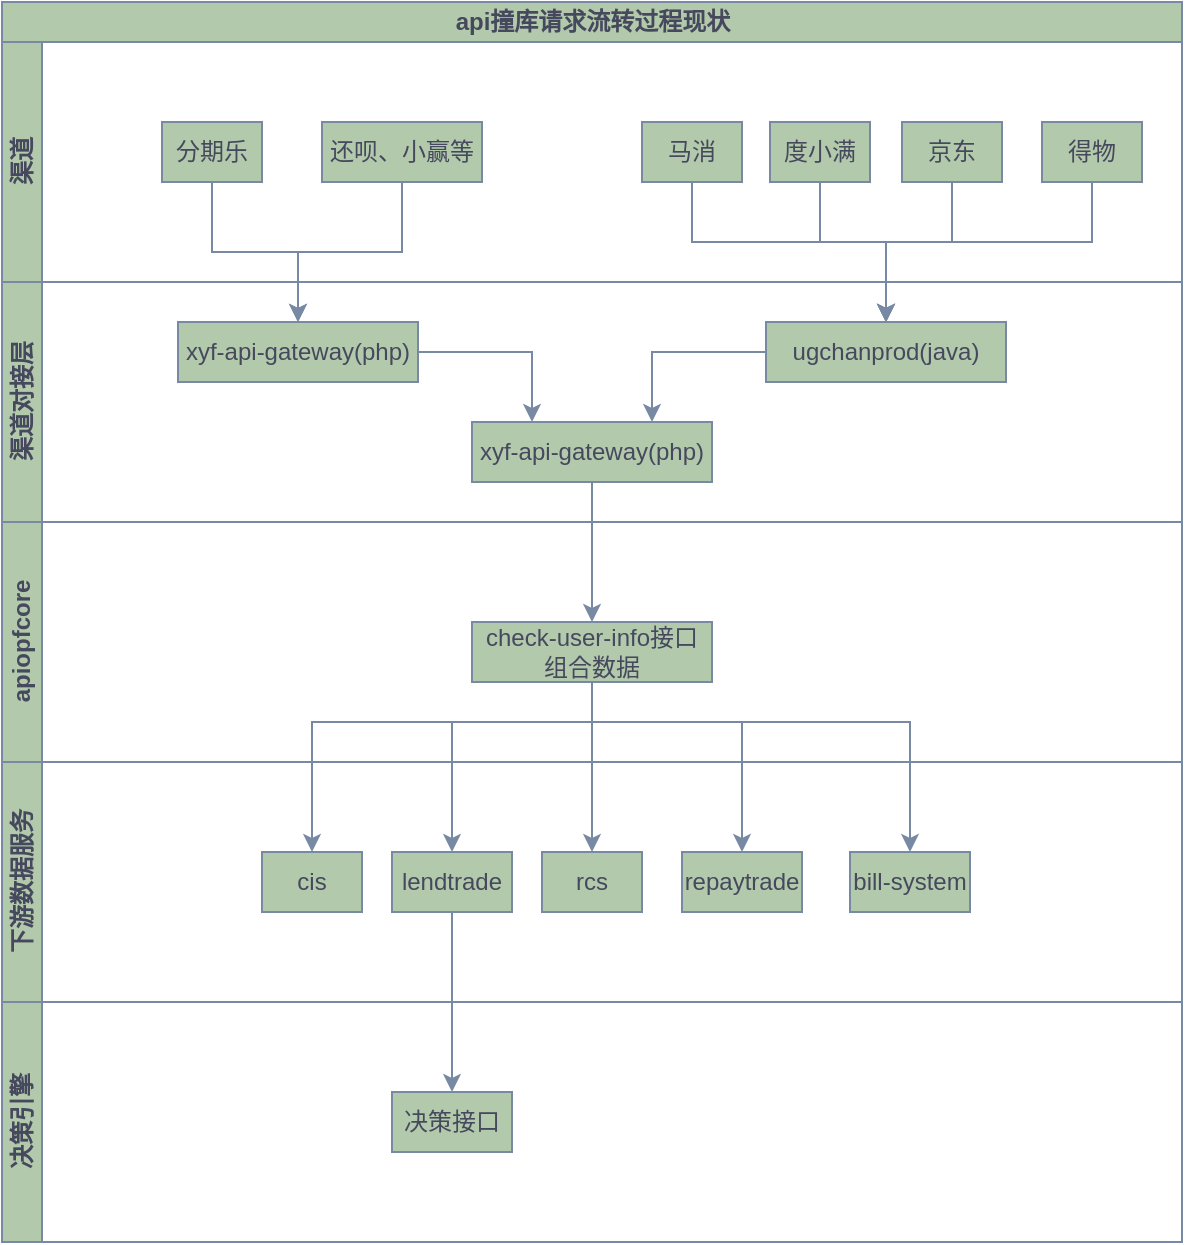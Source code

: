 <mxfile version="26.0.6">
  <diagram name="第 1 页" id="Rif8_gGGM_YZw1qzkaLH">
    <mxGraphModel dx="387" dy="238" grid="1" gridSize="10" guides="1" tooltips="1" connect="1" arrows="1" fold="1" page="1" pageScale="1" pageWidth="827" pageHeight="1169" math="0" shadow="0">
      <root>
        <mxCell id="0" />
        <mxCell id="1" parent="0" />
        <mxCell id="P5W1-HMABrKcuVaZT1bK-5" value="api撞库请求流转过程现状" style="swimlane;childLayout=stackLayout;resizeParent=1;resizeParentMax=0;horizontal=1;startSize=20;horizontalStack=0;html=1;strokeColor=#788AA3;fontColor=#46495D;fillColor=#B2C9AB;" vertex="1" parent="1">
          <mxGeometry x="30" y="300" width="590" height="620" as="geometry" />
        </mxCell>
        <mxCell id="P5W1-HMABrKcuVaZT1bK-16" value="渠道" style="swimlane;startSize=20;horizontal=0;html=1;strokeColor=#788AA3;fontColor=#46495D;fillColor=#B2C9AB;" vertex="1" parent="P5W1-HMABrKcuVaZT1bK-5">
          <mxGeometry y="20" width="590" height="120" as="geometry" />
        </mxCell>
        <mxCell id="P5W1-HMABrKcuVaZT1bK-17" value="分期乐" style="rounded=0;whiteSpace=wrap;html=1;strokeColor=#788AA3;fontColor=#46495D;fillColor=#B2C9AB;" vertex="1" parent="P5W1-HMABrKcuVaZT1bK-16">
          <mxGeometry x="80" y="40" width="50" height="30" as="geometry" />
        </mxCell>
        <mxCell id="P5W1-HMABrKcuVaZT1bK-18" value="还呗、小赢等" style="rounded=0;whiteSpace=wrap;html=1;strokeColor=#788AA3;fontColor=#46495D;fillColor=#B2C9AB;" vertex="1" parent="P5W1-HMABrKcuVaZT1bK-16">
          <mxGeometry x="160" y="40" width="80" height="30" as="geometry" />
        </mxCell>
        <mxCell id="P5W1-HMABrKcuVaZT1bK-21" value="马消" style="rounded=0;whiteSpace=wrap;html=1;strokeColor=#788AA3;fontColor=#46495D;fillColor=#B2C9AB;" vertex="1" parent="P5W1-HMABrKcuVaZT1bK-16">
          <mxGeometry x="320" y="40" width="50" height="30" as="geometry" />
        </mxCell>
        <mxCell id="P5W1-HMABrKcuVaZT1bK-22" value="度小满" style="rounded=0;whiteSpace=wrap;html=1;strokeColor=#788AA3;fontColor=#46495D;fillColor=#B2C9AB;" vertex="1" parent="P5W1-HMABrKcuVaZT1bK-16">
          <mxGeometry x="384" y="40" width="50" height="30" as="geometry" />
        </mxCell>
        <mxCell id="P5W1-HMABrKcuVaZT1bK-23" value="京东" style="rounded=0;whiteSpace=wrap;html=1;strokeColor=#788AA3;fontColor=#46495D;fillColor=#B2C9AB;" vertex="1" parent="P5W1-HMABrKcuVaZT1bK-16">
          <mxGeometry x="450" y="40" width="50" height="30" as="geometry" />
        </mxCell>
        <mxCell id="P5W1-HMABrKcuVaZT1bK-24" value="得物" style="rounded=0;whiteSpace=wrap;html=1;strokeColor=#788AA3;fontColor=#46495D;fillColor=#B2C9AB;" vertex="1" parent="P5W1-HMABrKcuVaZT1bK-16">
          <mxGeometry x="520" y="40" width="50" height="30" as="geometry" />
        </mxCell>
        <mxCell id="P5W1-HMABrKcuVaZT1bK-6" value="渠道对接层" style="swimlane;startSize=20;horizontal=0;html=1;strokeColor=#788AA3;fontColor=#46495D;fillColor=#B2C9AB;" vertex="1" parent="P5W1-HMABrKcuVaZT1bK-5">
          <mxGeometry y="140" width="590" height="120" as="geometry" />
        </mxCell>
        <mxCell id="P5W1-HMABrKcuVaZT1bK-15" style="edgeStyle=orthogonalEdgeStyle;rounded=0;orthogonalLoop=1;jettySize=auto;html=1;entryX=0.25;entryY=0;entryDx=0;entryDy=0;strokeColor=#788AA3;fontColor=#46495D;fillColor=#B2C9AB;" edge="1" parent="P5W1-HMABrKcuVaZT1bK-6" source="P5W1-HMABrKcuVaZT1bK-10" target="P5W1-HMABrKcuVaZT1bK-12">
          <mxGeometry relative="1" as="geometry" />
        </mxCell>
        <mxCell id="P5W1-HMABrKcuVaZT1bK-10" value="xyf-api-gateway(php)" style="rounded=0;whiteSpace=wrap;html=1;strokeColor=#788AA3;fontColor=#46495D;fillColor=#B2C9AB;" vertex="1" parent="P5W1-HMABrKcuVaZT1bK-6">
          <mxGeometry x="88" y="20" width="120" height="30" as="geometry" />
        </mxCell>
        <mxCell id="P5W1-HMABrKcuVaZT1bK-11" value="ugchanprod(java)" style="rounded=0;whiteSpace=wrap;html=1;strokeColor=#788AA3;fontColor=#46495D;fillColor=#B2C9AB;" vertex="1" parent="P5W1-HMABrKcuVaZT1bK-6">
          <mxGeometry x="382" y="20" width="120" height="30" as="geometry" />
        </mxCell>
        <mxCell id="P5W1-HMABrKcuVaZT1bK-12" value="xyf-api-gateway(php)" style="rounded=0;whiteSpace=wrap;html=1;strokeColor=#788AA3;fontColor=#46495D;fillColor=#B2C9AB;" vertex="1" parent="P5W1-HMABrKcuVaZT1bK-6">
          <mxGeometry x="235" y="70" width="120" height="30" as="geometry" />
        </mxCell>
        <mxCell id="P5W1-HMABrKcuVaZT1bK-14" style="edgeStyle=orthogonalEdgeStyle;rounded=0;orthogonalLoop=1;jettySize=auto;html=1;entryX=0.75;entryY=0;entryDx=0;entryDy=0;strokeColor=#788AA3;fontColor=#46495D;fillColor=#B2C9AB;" edge="1" parent="P5W1-HMABrKcuVaZT1bK-6" source="P5W1-HMABrKcuVaZT1bK-11" target="P5W1-HMABrKcuVaZT1bK-12">
          <mxGeometry relative="1" as="geometry" />
        </mxCell>
        <mxCell id="P5W1-HMABrKcuVaZT1bK-7" value="apiopfcore" style="swimlane;startSize=20;horizontal=0;html=1;strokeColor=#788AA3;fontColor=#46495D;fillColor=#B2C9AB;" vertex="1" parent="P5W1-HMABrKcuVaZT1bK-5">
          <mxGeometry y="260" width="590" height="120" as="geometry" />
        </mxCell>
        <mxCell id="P5W1-HMABrKcuVaZT1bK-29" value="check-user-info接口组合数据" style="rounded=0;whiteSpace=wrap;html=1;strokeColor=#788AA3;fontColor=#46495D;fillColor=#B2C9AB;" vertex="1" parent="P5W1-HMABrKcuVaZT1bK-7">
          <mxGeometry x="235" y="50" width="120" height="30" as="geometry" />
        </mxCell>
        <mxCell id="P5W1-HMABrKcuVaZT1bK-8" value="下游数据服务" style="swimlane;startSize=20;horizontal=0;html=1;strokeColor=#788AA3;fontColor=#46495D;fillColor=#B2C9AB;" vertex="1" parent="P5W1-HMABrKcuVaZT1bK-5">
          <mxGeometry y="380" width="590" height="120" as="geometry" />
        </mxCell>
        <mxCell id="P5W1-HMABrKcuVaZT1bK-30" value="cis" style="rounded=0;whiteSpace=wrap;html=1;strokeColor=#788AA3;fontColor=#46495D;fillColor=#B2C9AB;" vertex="1" parent="P5W1-HMABrKcuVaZT1bK-8">
          <mxGeometry x="130" y="45" width="50" height="30" as="geometry" />
        </mxCell>
        <mxCell id="P5W1-HMABrKcuVaZT1bK-31" value="lendtrade" style="rounded=0;whiteSpace=wrap;html=1;strokeColor=#788AA3;fontColor=#46495D;fillColor=#B2C9AB;" vertex="1" parent="P5W1-HMABrKcuVaZT1bK-8">
          <mxGeometry x="195" y="45" width="60" height="30" as="geometry" />
        </mxCell>
        <mxCell id="P5W1-HMABrKcuVaZT1bK-32" value="rcs" style="rounded=0;whiteSpace=wrap;html=1;strokeColor=#788AA3;fontColor=#46495D;fillColor=#B2C9AB;" vertex="1" parent="P5W1-HMABrKcuVaZT1bK-8">
          <mxGeometry x="270" y="45" width="50" height="30" as="geometry" />
        </mxCell>
        <mxCell id="P5W1-HMABrKcuVaZT1bK-33" value="repaytrade" style="rounded=0;whiteSpace=wrap;html=1;strokeColor=#788AA3;fontColor=#46495D;fillColor=#B2C9AB;" vertex="1" parent="P5W1-HMABrKcuVaZT1bK-8">
          <mxGeometry x="340" y="45" width="60" height="30" as="geometry" />
        </mxCell>
        <mxCell id="P5W1-HMABrKcuVaZT1bK-34" value="bill-system" style="rounded=0;whiteSpace=wrap;html=1;strokeColor=#788AA3;fontColor=#46495D;fillColor=#B2C9AB;" vertex="1" parent="P5W1-HMABrKcuVaZT1bK-8">
          <mxGeometry x="424" y="45" width="60" height="30" as="geometry" />
        </mxCell>
        <mxCell id="P5W1-HMABrKcuVaZT1bK-9" value="决策引擎" style="swimlane;startSize=20;horizontal=0;html=1;strokeColor=#788AA3;fontColor=#46495D;fillColor=#B2C9AB;" vertex="1" parent="P5W1-HMABrKcuVaZT1bK-5">
          <mxGeometry y="500" width="590" height="120" as="geometry" />
        </mxCell>
        <mxCell id="P5W1-HMABrKcuVaZT1bK-41" value="决策接口" style="rounded=0;whiteSpace=wrap;html=1;strokeColor=#788AA3;fontColor=#46495D;fillColor=#B2C9AB;" vertex="1" parent="P5W1-HMABrKcuVaZT1bK-9">
          <mxGeometry x="195" y="45" width="60" height="30" as="geometry" />
        </mxCell>
        <mxCell id="P5W1-HMABrKcuVaZT1bK-19" style="edgeStyle=orthogonalEdgeStyle;rounded=0;orthogonalLoop=1;jettySize=auto;html=1;entryX=0.5;entryY=0;entryDx=0;entryDy=0;strokeColor=#788AA3;fontColor=#46495D;fillColor=#B2C9AB;" edge="1" parent="P5W1-HMABrKcuVaZT1bK-5" source="P5W1-HMABrKcuVaZT1bK-17" target="P5W1-HMABrKcuVaZT1bK-10">
          <mxGeometry relative="1" as="geometry" />
        </mxCell>
        <mxCell id="P5W1-HMABrKcuVaZT1bK-20" style="edgeStyle=orthogonalEdgeStyle;rounded=0;orthogonalLoop=1;jettySize=auto;html=1;entryX=0.5;entryY=0;entryDx=0;entryDy=0;strokeColor=#788AA3;fontColor=#46495D;fillColor=#B2C9AB;" edge="1" parent="P5W1-HMABrKcuVaZT1bK-5" source="P5W1-HMABrKcuVaZT1bK-18" target="P5W1-HMABrKcuVaZT1bK-10">
          <mxGeometry relative="1" as="geometry" />
        </mxCell>
        <mxCell id="P5W1-HMABrKcuVaZT1bK-35" style="edgeStyle=orthogonalEdgeStyle;rounded=0;orthogonalLoop=1;jettySize=auto;html=1;entryX=0.5;entryY=0;entryDx=0;entryDy=0;strokeColor=#788AA3;fontColor=#46495D;fillColor=#B2C9AB;" edge="1" parent="P5W1-HMABrKcuVaZT1bK-5" source="P5W1-HMABrKcuVaZT1bK-12" target="P5W1-HMABrKcuVaZT1bK-29">
          <mxGeometry relative="1" as="geometry" />
        </mxCell>
        <mxCell id="P5W1-HMABrKcuVaZT1bK-36" style="edgeStyle=orthogonalEdgeStyle;rounded=0;orthogonalLoop=1;jettySize=auto;html=1;entryX=0.5;entryY=0;entryDx=0;entryDy=0;strokeColor=#788AA3;fontColor=#46495D;fillColor=#B2C9AB;" edge="1" parent="P5W1-HMABrKcuVaZT1bK-5" source="P5W1-HMABrKcuVaZT1bK-29" target="P5W1-HMABrKcuVaZT1bK-32">
          <mxGeometry relative="1" as="geometry" />
        </mxCell>
        <mxCell id="P5W1-HMABrKcuVaZT1bK-37" style="edgeStyle=orthogonalEdgeStyle;rounded=0;orthogonalLoop=1;jettySize=auto;html=1;strokeColor=#788AA3;fontColor=#46495D;fillColor=#B2C9AB;" edge="1" parent="P5W1-HMABrKcuVaZT1bK-5" source="P5W1-HMABrKcuVaZT1bK-29" target="P5W1-HMABrKcuVaZT1bK-30">
          <mxGeometry relative="1" as="geometry">
            <Array as="points">
              <mxPoint x="295" y="360" />
              <mxPoint x="155" y="360" />
            </Array>
          </mxGeometry>
        </mxCell>
        <mxCell id="P5W1-HMABrKcuVaZT1bK-38" style="edgeStyle=orthogonalEdgeStyle;rounded=0;orthogonalLoop=1;jettySize=auto;html=1;entryX=0.5;entryY=0;entryDx=0;entryDy=0;strokeColor=#788AA3;fontColor=#46495D;fillColor=#B2C9AB;" edge="1" parent="P5W1-HMABrKcuVaZT1bK-5" source="P5W1-HMABrKcuVaZT1bK-29" target="P5W1-HMABrKcuVaZT1bK-31">
          <mxGeometry relative="1" as="geometry">
            <Array as="points">
              <mxPoint x="295" y="360" />
              <mxPoint x="225" y="360" />
            </Array>
          </mxGeometry>
        </mxCell>
        <mxCell id="P5W1-HMABrKcuVaZT1bK-39" style="edgeStyle=orthogonalEdgeStyle;rounded=0;orthogonalLoop=1;jettySize=auto;html=1;entryX=0.5;entryY=0;entryDx=0;entryDy=0;strokeColor=#788AA3;fontColor=#46495D;fillColor=#B2C9AB;" edge="1" parent="P5W1-HMABrKcuVaZT1bK-5" source="P5W1-HMABrKcuVaZT1bK-29" target="P5W1-HMABrKcuVaZT1bK-33">
          <mxGeometry relative="1" as="geometry">
            <Array as="points">
              <mxPoint x="295" y="360" />
              <mxPoint x="370" y="360" />
            </Array>
          </mxGeometry>
        </mxCell>
        <mxCell id="P5W1-HMABrKcuVaZT1bK-40" style="edgeStyle=orthogonalEdgeStyle;rounded=0;orthogonalLoop=1;jettySize=auto;html=1;strokeColor=#788AA3;fontColor=#46495D;fillColor=#B2C9AB;" edge="1" parent="P5W1-HMABrKcuVaZT1bK-5" source="P5W1-HMABrKcuVaZT1bK-29" target="P5W1-HMABrKcuVaZT1bK-34">
          <mxGeometry relative="1" as="geometry">
            <Array as="points">
              <mxPoint x="295" y="360" />
              <mxPoint x="454" y="360" />
            </Array>
          </mxGeometry>
        </mxCell>
        <mxCell id="P5W1-HMABrKcuVaZT1bK-42" style="edgeStyle=orthogonalEdgeStyle;rounded=0;orthogonalLoop=1;jettySize=auto;html=1;strokeColor=#788AA3;fontColor=#46495D;fillColor=#B2C9AB;" edge="1" parent="P5W1-HMABrKcuVaZT1bK-5" source="P5W1-HMABrKcuVaZT1bK-31" target="P5W1-HMABrKcuVaZT1bK-41">
          <mxGeometry relative="1" as="geometry" />
        </mxCell>
        <mxCell id="P5W1-HMABrKcuVaZT1bK-46" style="edgeStyle=orthogonalEdgeStyle;rounded=0;orthogonalLoop=1;jettySize=auto;html=1;strokeColor=#788AA3;fontColor=#46495D;fillColor=#B2C9AB;" edge="1" parent="P5W1-HMABrKcuVaZT1bK-5" source="P5W1-HMABrKcuVaZT1bK-24" target="P5W1-HMABrKcuVaZT1bK-11">
          <mxGeometry relative="1" as="geometry">
            <Array as="points">
              <mxPoint x="545" y="120" />
              <mxPoint x="442" y="120" />
            </Array>
          </mxGeometry>
        </mxCell>
        <mxCell id="P5W1-HMABrKcuVaZT1bK-47" style="edgeStyle=orthogonalEdgeStyle;rounded=0;orthogonalLoop=1;jettySize=auto;html=1;entryX=0.5;entryY=0;entryDx=0;entryDy=0;strokeColor=#788AA3;fontColor=#46495D;fillColor=#B2C9AB;" edge="1" parent="P5W1-HMABrKcuVaZT1bK-5" source="P5W1-HMABrKcuVaZT1bK-23" target="P5W1-HMABrKcuVaZT1bK-11">
          <mxGeometry relative="1" as="geometry">
            <Array as="points">
              <mxPoint x="475" y="120" />
              <mxPoint x="442" y="120" />
            </Array>
          </mxGeometry>
        </mxCell>
        <mxCell id="P5W1-HMABrKcuVaZT1bK-48" style="edgeStyle=orthogonalEdgeStyle;rounded=0;orthogonalLoop=1;jettySize=auto;html=1;entryX=0.5;entryY=0;entryDx=0;entryDy=0;strokeColor=#788AA3;fontColor=#46495D;fillColor=#B2C9AB;" edge="1" parent="P5W1-HMABrKcuVaZT1bK-5" source="P5W1-HMABrKcuVaZT1bK-22" target="P5W1-HMABrKcuVaZT1bK-11">
          <mxGeometry relative="1" as="geometry">
            <Array as="points">
              <mxPoint x="409" y="120" />
              <mxPoint x="442" y="120" />
            </Array>
          </mxGeometry>
        </mxCell>
        <mxCell id="P5W1-HMABrKcuVaZT1bK-49" style="edgeStyle=orthogonalEdgeStyle;rounded=0;orthogonalLoop=1;jettySize=auto;html=1;entryX=0.5;entryY=0;entryDx=0;entryDy=0;strokeColor=#788AA3;fontColor=#46495D;fillColor=#B2C9AB;" edge="1" parent="P5W1-HMABrKcuVaZT1bK-5" source="P5W1-HMABrKcuVaZT1bK-21" target="P5W1-HMABrKcuVaZT1bK-11">
          <mxGeometry relative="1" as="geometry">
            <Array as="points">
              <mxPoint x="345" y="120" />
              <mxPoint x="442" y="120" />
            </Array>
          </mxGeometry>
        </mxCell>
      </root>
    </mxGraphModel>
  </diagram>
</mxfile>

